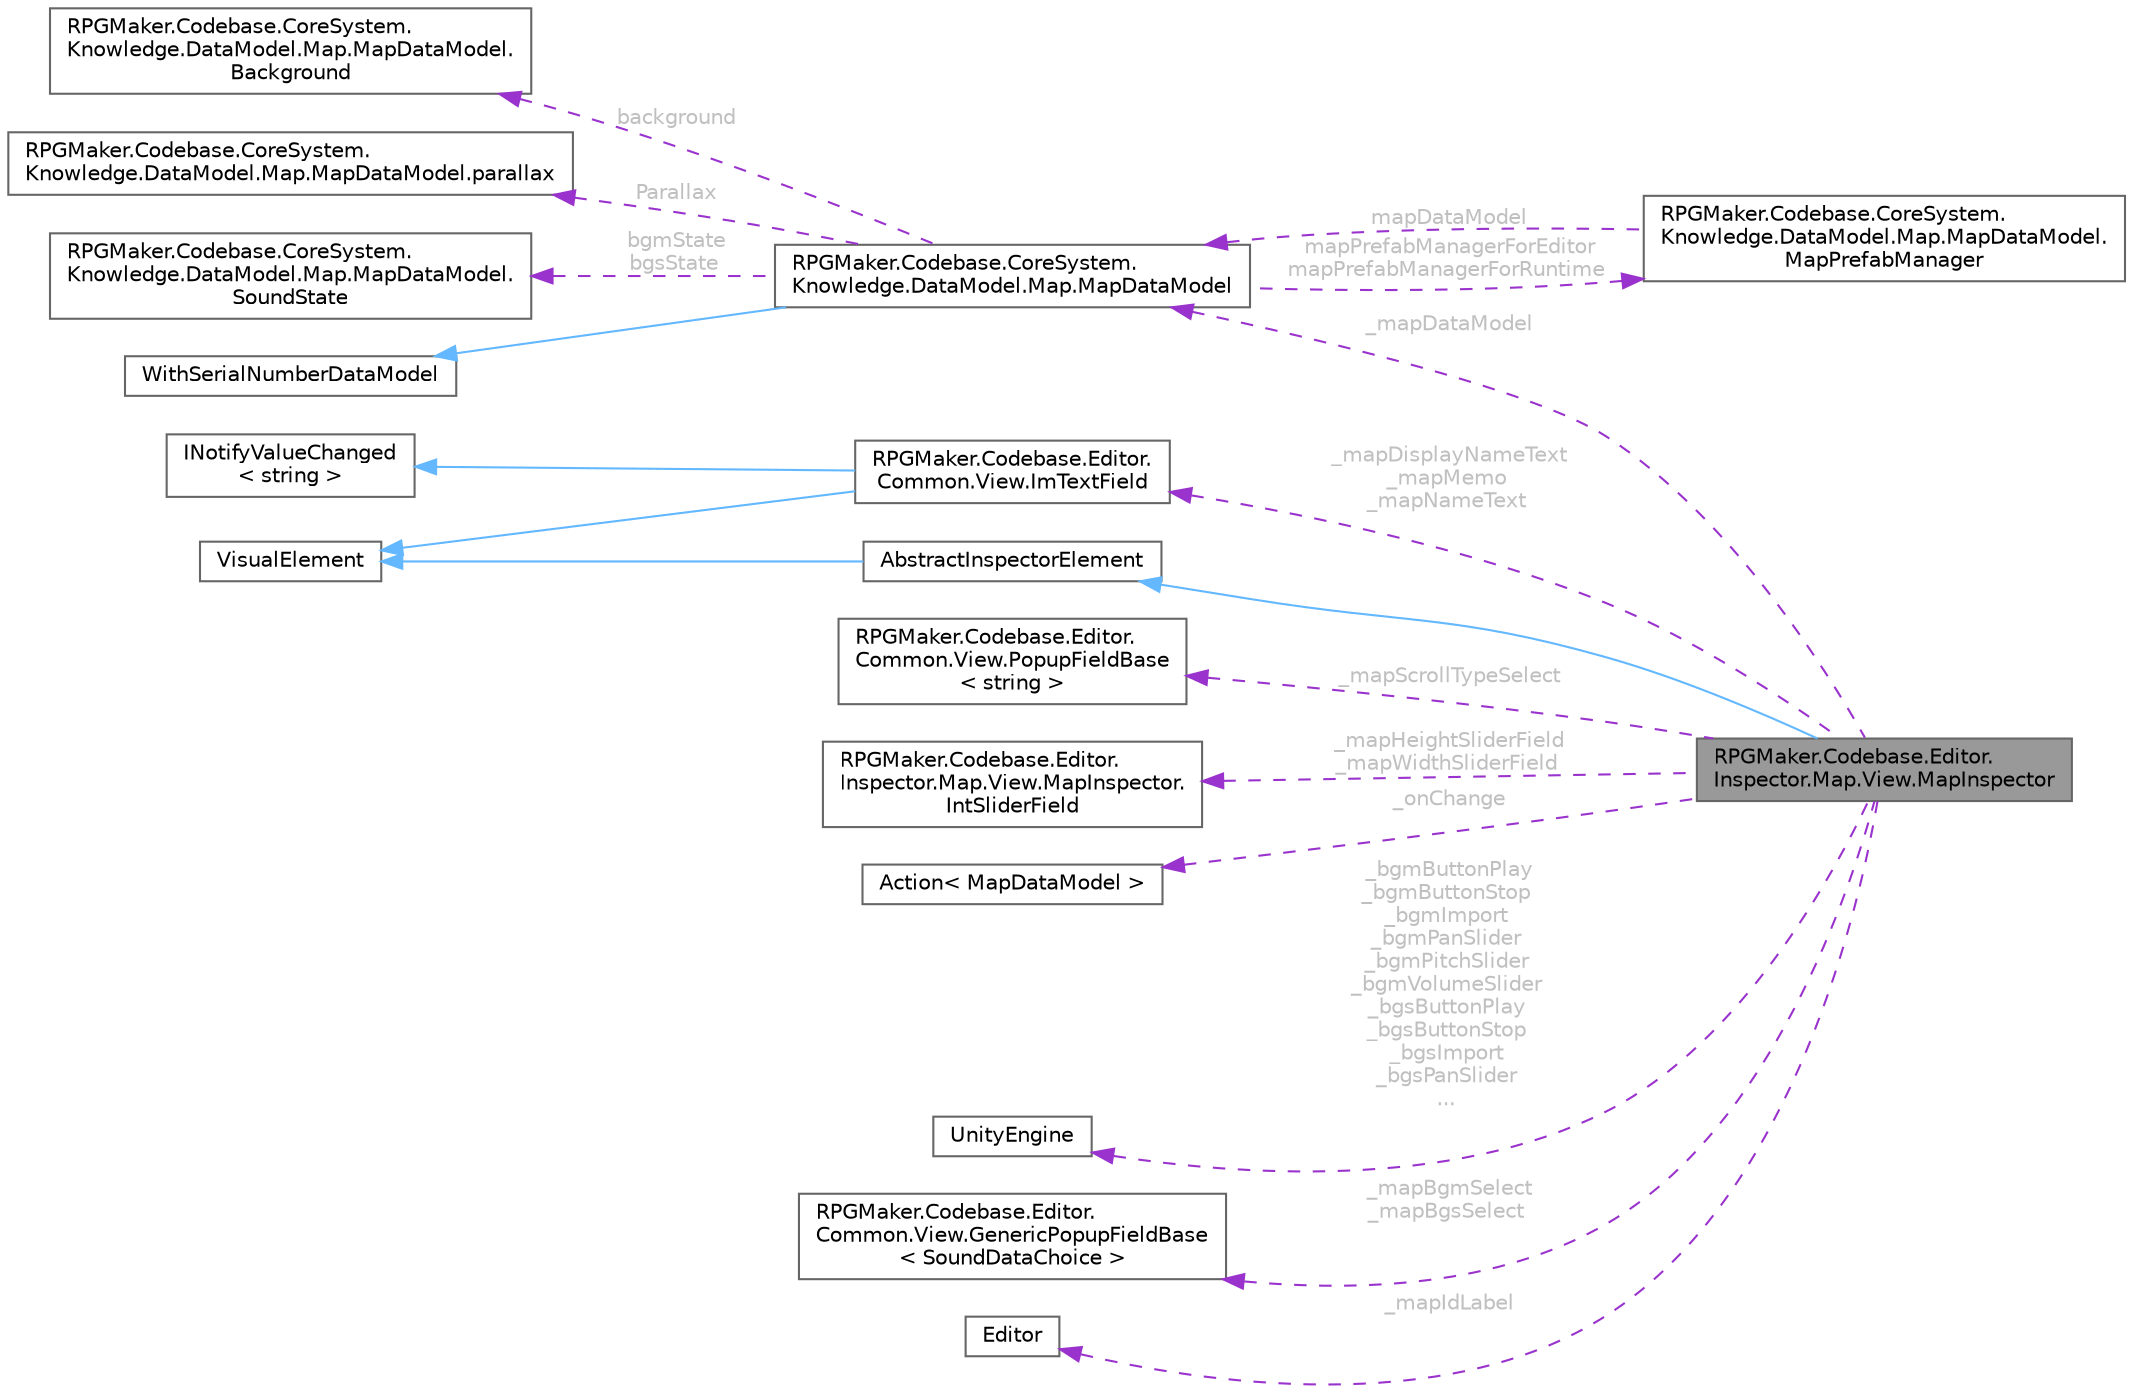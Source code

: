 digraph "RPGMaker.Codebase.Editor.Inspector.Map.View.MapInspector"
{
 // LATEX_PDF_SIZE
  bgcolor="transparent";
  edge [fontname=Helvetica,fontsize=10,labelfontname=Helvetica,labelfontsize=10];
  node [fontname=Helvetica,fontsize=10,shape=box,height=0.2,width=0.4];
  rankdir="LR";
  Node1 [id="Node000001",label="RPGMaker.Codebase.Editor.\lInspector.Map.View.MapInspector",height=0.2,width=0.4,color="gray40", fillcolor="grey60", style="filled", fontcolor="black",tooltip="マップ・インスペクター"];
  Node2 -> Node1 [id="edge1_Node000001_Node000002",dir="back",color="steelblue1",style="solid",tooltip=" "];
  Node2 [id="Node000002",label="AbstractInspectorElement",height=0.2,width=0.4,color="gray40", fillcolor="white", style="filled",URL="$d5/d42/class_r_p_g_maker_1_1_codebase_1_1_editor_1_1_inspector_1_1_abstract_inspector_element.html",tooltip="抽象インスペクター要素"];
  Node3 -> Node2 [id="edge2_Node000002_Node000003",dir="back",color="steelblue1",style="solid",tooltip=" "];
  Node3 [id="Node000003",label="VisualElement",height=0.2,width=0.4,color="gray40", fillcolor="white", style="filled",tooltip=" "];
  Node4 -> Node1 [id="edge3_Node000001_Node000004",dir="back",color="darkorchid3",style="dashed",tooltip=" ",label=" _mapDataModel",fontcolor="grey" ];
  Node4 [id="Node000004",label="RPGMaker.Codebase.CoreSystem.\lKnowledge.DataModel.Map.MapDataModel",height=0.2,width=0.4,color="gray40", fillcolor="white", style="filled",URL="$d8/d51/class_r_p_g_maker_1_1_codebase_1_1_core_system_1_1_knowledge_1_1_data_model_1_1_map_1_1_map_data_model.html",tooltip="😁 マップ・データ・モデル"];
  Node5 -> Node4 [id="edge4_Node000004_Node000005",dir="back",color="steelblue1",style="solid",tooltip=" "];
  Node5 [id="Node000005",label="WithSerialNumberDataModel",height=0.2,width=0.4,color="gray40", fillcolor="white", style="filled",tooltip=" "];
  Node6 -> Node4 [id="edge5_Node000004_Node000006",dir="back",color="darkorchid3",style="dashed",tooltip=" ",label=" background",fontcolor="grey" ];
  Node6 [id="Node000006",label="RPGMaker.Codebase.CoreSystem.\lKnowledge.DataModel.Map.MapDataModel.\lBackground",height=0.2,width=0.4,color="gray40", fillcolor="white", style="filled",URL="$d0/d66/class_r_p_g_maker_1_1_codebase_1_1_core_system_1_1_knowledge_1_1_data_model_1_1_map_1_1_map_data_model_1_1_background.html",tooltip="😁 背景"];
  Node7 -> Node4 [id="edge6_Node000004_Node000007",dir="back",color="darkorchid3",style="dashed",tooltip=" ",label=" Parallax",fontcolor="grey" ];
  Node7 [id="Node000007",label="RPGMaker.Codebase.CoreSystem.\lKnowledge.DataModel.Map.MapDataModel.parallax",height=0.2,width=0.4,color="gray40", fillcolor="white", style="filled",URL="$d6/d59/class_r_p_g_maker_1_1_codebase_1_1_core_system_1_1_knowledge_1_1_data_model_1_1_map_1_1_map_data_model_1_1parallax.html",tooltip="😁 視差"];
  Node8 -> Node4 [id="edge7_Node000004_Node000008",dir="back",color="darkorchid3",style="dashed",tooltip=" ",label=" bgmState\nbgsState",fontcolor="grey" ];
  Node8 [id="Node000008",label="RPGMaker.Codebase.CoreSystem.\lKnowledge.DataModel.Map.MapDataModel.\lSoundState",height=0.2,width=0.4,color="gray40", fillcolor="white", style="filled",URL="$dc/d49/class_r_p_g_maker_1_1_codebase_1_1_core_system_1_1_knowledge_1_1_data_model_1_1_map_1_1_map_data_model_1_1_sound_state.html",tooltip="😁 音状態"];
  Node9 -> Node4 [id="edge8_Node000004_Node000009",dir="back",color="darkorchid3",style="dashed",tooltip=" ",label=" mapPrefabManagerForEditor\nmapPrefabManagerForRuntime",fontcolor="grey" ];
  Node9 [id="Node000009",label="RPGMaker.Codebase.CoreSystem.\lKnowledge.DataModel.Map.MapDataModel.\lMapPrefabManager",height=0.2,width=0.4,color="gray40", fillcolor="white", style="filled",URL="$dd/db9/class_r_p_g_maker_1_1_codebase_1_1_core_system_1_1_knowledge_1_1_data_model_1_1_map_1_1_map_data_model_1_1_map_prefab_manager.html",tooltip="マップ・プレファブ管理"];
  Node4 -> Node9 [id="edge9_Node000009_Node000004",dir="back",color="darkorchid3",style="dashed",tooltip=" ",label=" mapDataModel",fontcolor="grey" ];
  Node10 -> Node1 [id="edge10_Node000001_Node000010",dir="back",color="darkorchid3",style="dashed",tooltip=" ",label=" _onChange",fontcolor="grey" ];
  Node10 [id="Node000010",label="Action\< MapDataModel \>",height=0.2,width=0.4,color="gray40", fillcolor="white", style="filled",tooltip=" "];
  Node11 -> Node1 [id="edge11_Node000001_Node000011",dir="back",color="darkorchid3",style="dashed",tooltip=" ",label=" _bgmButtonPlay\n_bgmButtonStop\n_bgmImport\n_bgmPanSlider\n_bgmPitchSlider\n_bgmVolumeSlider\n_bgsButtonPlay\n_bgsButtonStop\n_bgsImport\n_bgsPanSlider\n...",fontcolor="grey" ];
  Node11 [id="Node000011",label="UnityEngine",height=0.2,width=0.4,color="gray40", fillcolor="white", style="filled",tooltip=" "];
  Node12 -> Node1 [id="edge12_Node000001_Node000012",dir="back",color="darkorchid3",style="dashed",tooltip=" ",label=" _mapBgmSelect\n_mapBgsSelect",fontcolor="grey" ];
  Node12 [id="Node000012",label="RPGMaker.Codebase.Editor.\lCommon.View.GenericPopupFieldBase\l\< SoundDataChoice \>",height=0.2,width=0.4,color="gray40", fillcolor="white", style="filled",URL="$d6/df8/class_r_p_g_maker_1_1_codebase_1_1_editor_1_1_common_1_1_view_1_1_generic_popup_field_base.html",tooltip=" "];
  Node13 -> Node1 [id="edge13_Node000001_Node000013",dir="back",color="darkorchid3",style="dashed",tooltip=" ",label=" _mapDisplayNameText\n_mapMemo\n_mapNameText",fontcolor="grey" ];
  Node13 [id="Node000013",label="RPGMaker.Codebase.Editor.\lCommon.View.ImTextField",height=0.2,width=0.4,color="gray40", fillcolor="white", style="filled",URL="$d1/d60/class_r_p_g_maker_1_1_codebase_1_1_editor_1_1_common_1_1_view_1_1_im_text_field.html",tooltip="😁 UIElementsのTextFieldを、IMGUIのUIをIMGUIContainerで内包したVisualElementに差し替えるためのクラス。"];
  Node3 -> Node13 [id="edge14_Node000013_Node000003",dir="back",color="steelblue1",style="solid",tooltip=" "];
  Node14 -> Node13 [id="edge15_Node000013_Node000014",dir="back",color="steelblue1",style="solid",tooltip=" "];
  Node14 [id="Node000014",label="INotifyValueChanged\l\< string \>",height=0.2,width=0.4,color="gray40", fillcolor="white", style="filled",tooltip=" "];
  Node15 -> Node1 [id="edge16_Node000001_Node000015",dir="back",color="darkorchid3",style="dashed",tooltip=" ",label=" _mapIdLabel",fontcolor="grey" ];
  Node15 [id="Node000015",label="Editor",height=0.2,width=0.4,color="gray40", fillcolor="white", style="filled",tooltip=" "];
  Node16 -> Node1 [id="edge17_Node000001_Node000016",dir="back",color="darkorchid3",style="dashed",tooltip=" ",label=" _mapScrollTypeSelect",fontcolor="grey" ];
  Node16 [id="Node000016",label="RPGMaker.Codebase.Editor.\lCommon.View.PopupFieldBase\l\< string \>",height=0.2,width=0.4,color="gray40", fillcolor="white", style="filled",URL="$d2/db4/class_r_p_g_maker_1_1_codebase_1_1_editor_1_1_common_1_1_view_1_1_popup_field_base.html",tooltip=" "];
  Node17 -> Node1 [id="edge18_Node000001_Node000017",dir="back",color="darkorchid3",style="dashed",tooltip=" ",label=" _mapHeightSliderField\n_mapWidthSliderField",fontcolor="grey" ];
  Node17 [id="Node000017",label="RPGMaker.Codebase.Editor.\lInspector.Map.View.MapInspector.\lIntSliderField",height=0.2,width=0.4,color="gray40", fillcolor="white", style="filled",URL="$d5/d26/class_r_p_g_maker_1_1_codebase_1_1_editor_1_1_inspector_1_1_map_1_1_view_1_1_map_inspector_1_1_int_slider_field.html",tooltip="SliderIntとIntegerFieldで指定範囲の整数値を設定するUIのクラス。"];
}
